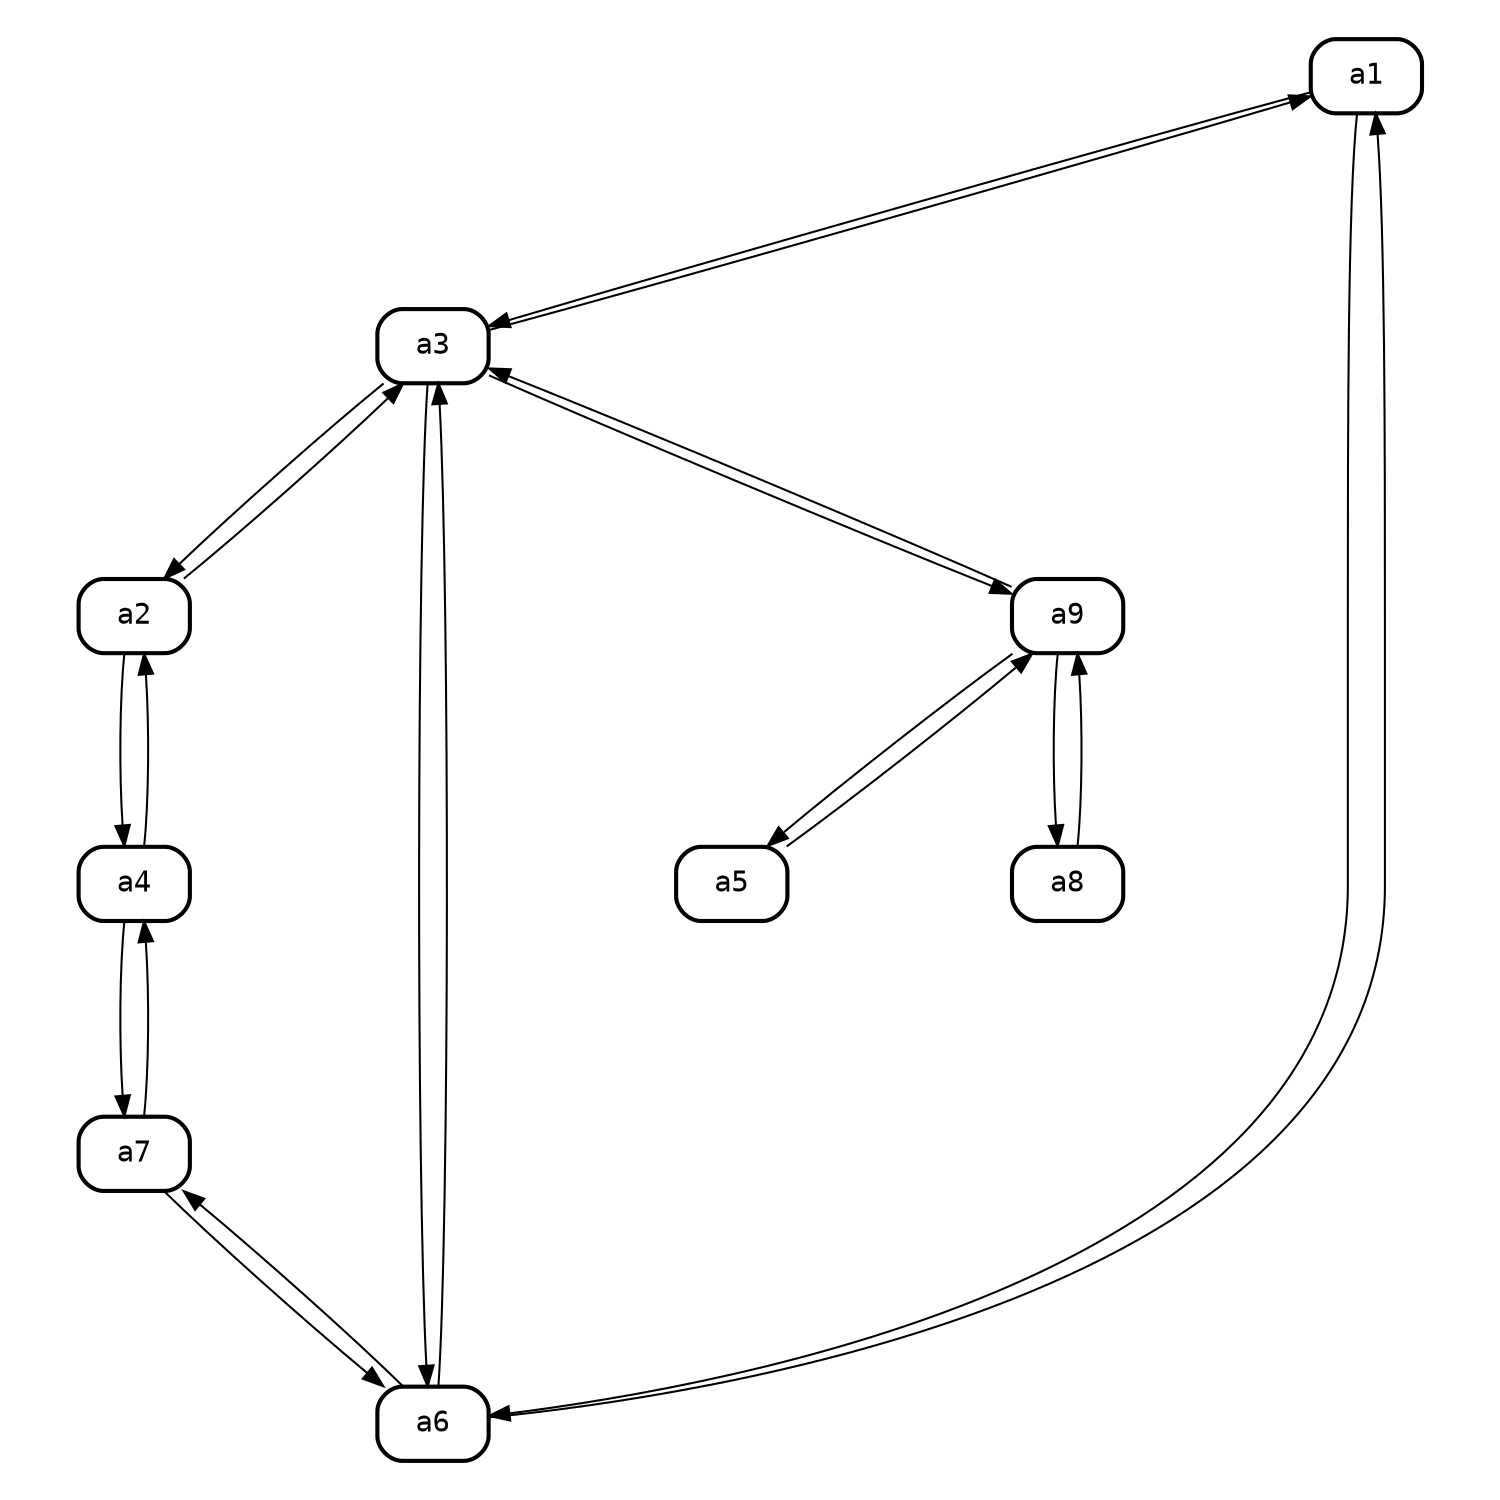digraph {
  size="10,10!";
  ratio="fill";
  node [shape=Mrecord penwidth=2 fontname=monospace];
  edge [fontsize=12];
  start="50";
  a1;
  a2;
  a3;
  a4;
  a5;
  a6;
  a7;
  a8;
  a9;

  a1 -> a3 [weight = 3];
  a1 -> a6 [weight = 9];

  a2 -> a3 [weight = 12];
  a2 -> a4 [weight = 5];

  a3 -> a1 [weight = 3];
  a3 -> a2 [weight = 12];
  a3 -> a6 [weight = 17];
  a3 -> a9 [weight = 8];

  a4 -> a2 [weight = 5];
  a4 -> a7 [weight = 7];

  a5 -> a9 [weight = 3];

  a6 -> a1 [weight = 9];
  a6 -> a3 [weight = 17];
  a6 -> a7 [weight = 19];

  a7 -> a4 [weight = 7];
  a7 -> a6 [weight = 19];

  a8 -> a9 [weight = 20];

  a9 -> a3 [weight = 8];
  a9 -> a5 [weight = 3];
  a9 -> a8 [weight = 20];
}
